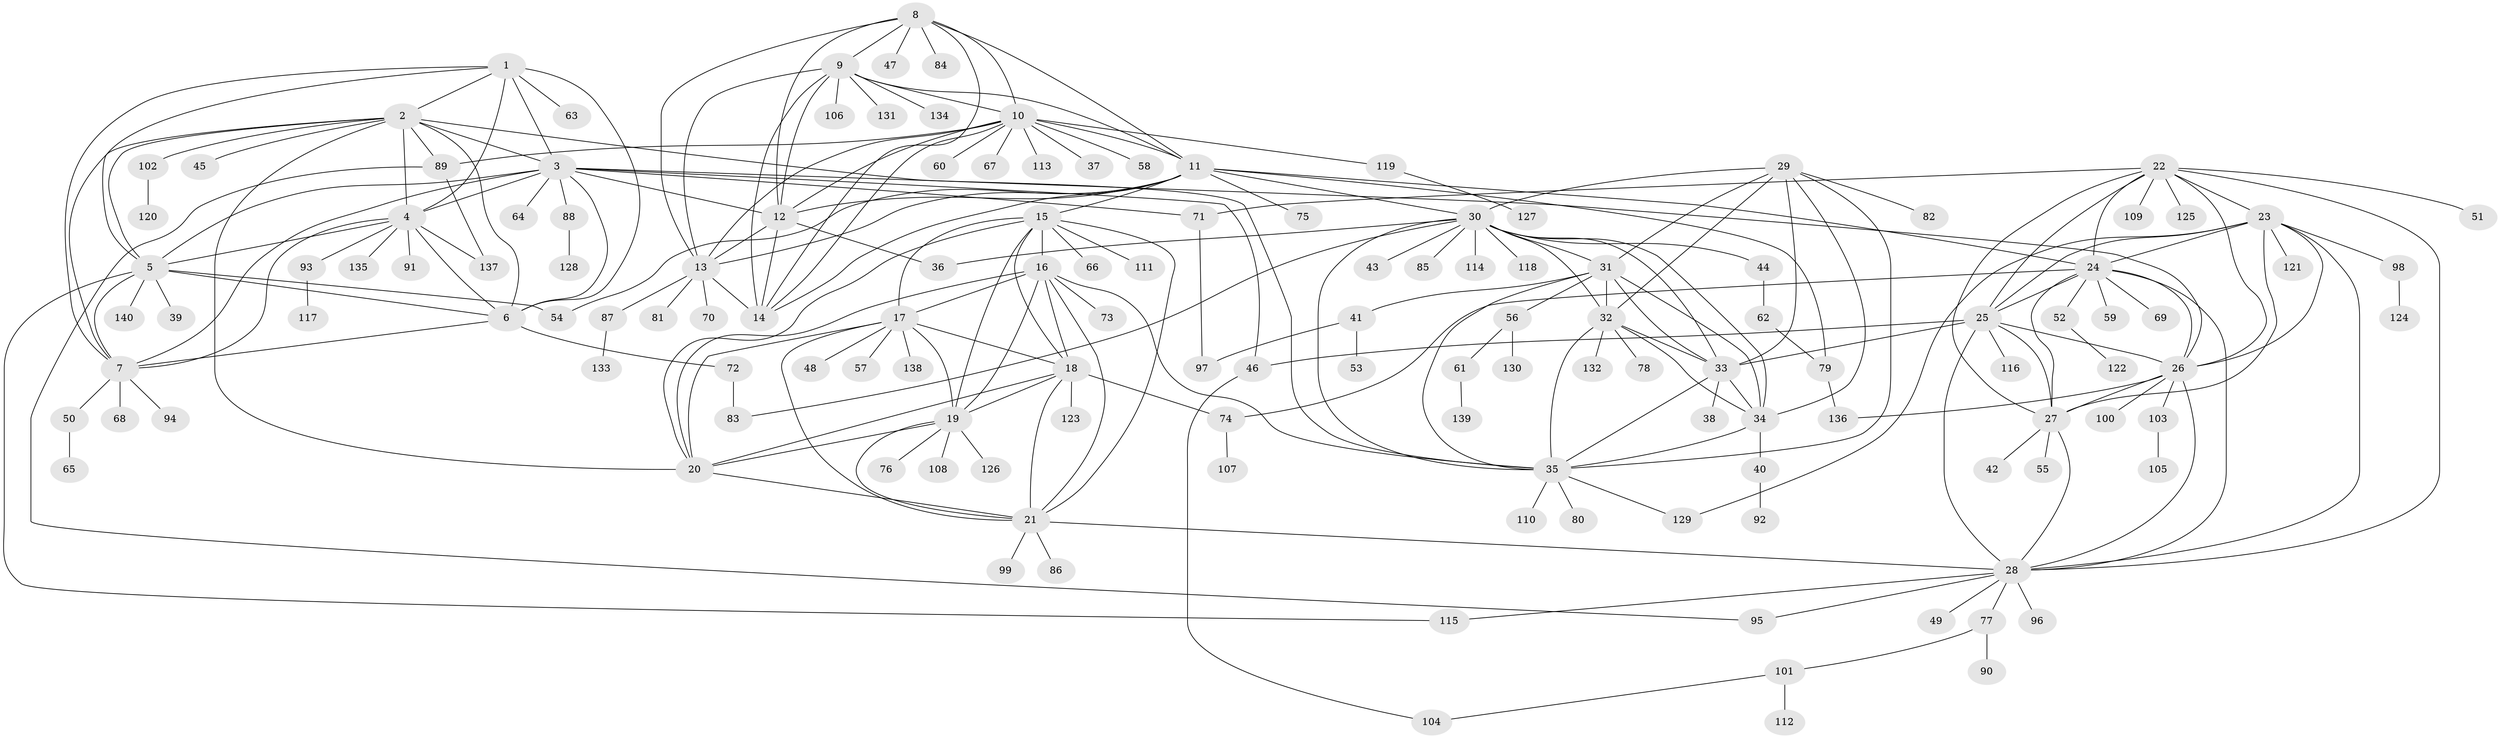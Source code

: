 // coarse degree distribution, {6: 0.08771929824561403, 9: 0.08771929824561403, 10: 0.07017543859649122, 8: 0.10526315789473684, 7: 0.05263157894736842, 5: 0.07017543859649122, 2: 0.19298245614035087, 1: 0.2631578947368421, 3: 0.05263157894736842, 4: 0.017543859649122806}
// Generated by graph-tools (version 1.1) at 2025/52/03/04/25 22:52:45]
// undirected, 140 vertices, 235 edges
graph export_dot {
  node [color=gray90,style=filled];
  1;
  2;
  3;
  4;
  5;
  6;
  7;
  8;
  9;
  10;
  11;
  12;
  13;
  14;
  15;
  16;
  17;
  18;
  19;
  20;
  21;
  22;
  23;
  24;
  25;
  26;
  27;
  28;
  29;
  30;
  31;
  32;
  33;
  34;
  35;
  36;
  37;
  38;
  39;
  40;
  41;
  42;
  43;
  44;
  45;
  46;
  47;
  48;
  49;
  50;
  51;
  52;
  53;
  54;
  55;
  56;
  57;
  58;
  59;
  60;
  61;
  62;
  63;
  64;
  65;
  66;
  67;
  68;
  69;
  70;
  71;
  72;
  73;
  74;
  75;
  76;
  77;
  78;
  79;
  80;
  81;
  82;
  83;
  84;
  85;
  86;
  87;
  88;
  89;
  90;
  91;
  92;
  93;
  94;
  95;
  96;
  97;
  98;
  99;
  100;
  101;
  102;
  103;
  104;
  105;
  106;
  107;
  108;
  109;
  110;
  111;
  112;
  113;
  114;
  115;
  116;
  117;
  118;
  119;
  120;
  121;
  122;
  123;
  124;
  125;
  126;
  127;
  128;
  129;
  130;
  131;
  132;
  133;
  134;
  135;
  136;
  137;
  138;
  139;
  140;
  1 -- 2;
  1 -- 3;
  1 -- 4;
  1 -- 5;
  1 -- 6;
  1 -- 7;
  1 -- 63;
  2 -- 3;
  2 -- 4;
  2 -- 5;
  2 -- 6;
  2 -- 7;
  2 -- 20;
  2 -- 35;
  2 -- 45;
  2 -- 89;
  2 -- 102;
  3 -- 4;
  3 -- 5;
  3 -- 6;
  3 -- 7;
  3 -- 12;
  3 -- 26;
  3 -- 46;
  3 -- 64;
  3 -- 71;
  3 -- 88;
  4 -- 5;
  4 -- 6;
  4 -- 7;
  4 -- 91;
  4 -- 93;
  4 -- 135;
  4 -- 137;
  5 -- 6;
  5 -- 7;
  5 -- 39;
  5 -- 54;
  5 -- 115;
  5 -- 140;
  6 -- 7;
  6 -- 72;
  7 -- 50;
  7 -- 68;
  7 -- 94;
  8 -- 9;
  8 -- 10;
  8 -- 11;
  8 -- 12;
  8 -- 13;
  8 -- 14;
  8 -- 47;
  8 -- 84;
  9 -- 10;
  9 -- 11;
  9 -- 12;
  9 -- 13;
  9 -- 14;
  9 -- 106;
  9 -- 131;
  9 -- 134;
  10 -- 11;
  10 -- 12;
  10 -- 13;
  10 -- 14;
  10 -- 37;
  10 -- 58;
  10 -- 60;
  10 -- 67;
  10 -- 89;
  10 -- 113;
  10 -- 119;
  11 -- 12;
  11 -- 13;
  11 -- 14;
  11 -- 15;
  11 -- 24;
  11 -- 30;
  11 -- 54;
  11 -- 75;
  11 -- 79;
  12 -- 13;
  12 -- 14;
  12 -- 36;
  13 -- 14;
  13 -- 70;
  13 -- 81;
  13 -- 87;
  15 -- 16;
  15 -- 17;
  15 -- 18;
  15 -- 19;
  15 -- 20;
  15 -- 21;
  15 -- 66;
  15 -- 111;
  16 -- 17;
  16 -- 18;
  16 -- 19;
  16 -- 20;
  16 -- 21;
  16 -- 35;
  16 -- 73;
  17 -- 18;
  17 -- 19;
  17 -- 20;
  17 -- 21;
  17 -- 48;
  17 -- 57;
  17 -- 138;
  18 -- 19;
  18 -- 20;
  18 -- 21;
  18 -- 74;
  18 -- 123;
  19 -- 20;
  19 -- 21;
  19 -- 76;
  19 -- 108;
  19 -- 126;
  20 -- 21;
  21 -- 28;
  21 -- 86;
  21 -- 99;
  22 -- 23;
  22 -- 24;
  22 -- 25;
  22 -- 26;
  22 -- 27;
  22 -- 28;
  22 -- 51;
  22 -- 71;
  22 -- 109;
  22 -- 125;
  23 -- 24;
  23 -- 25;
  23 -- 26;
  23 -- 27;
  23 -- 28;
  23 -- 98;
  23 -- 121;
  23 -- 129;
  24 -- 25;
  24 -- 26;
  24 -- 27;
  24 -- 28;
  24 -- 52;
  24 -- 59;
  24 -- 69;
  24 -- 74;
  25 -- 26;
  25 -- 27;
  25 -- 28;
  25 -- 33;
  25 -- 46;
  25 -- 116;
  26 -- 27;
  26 -- 28;
  26 -- 100;
  26 -- 103;
  26 -- 136;
  27 -- 28;
  27 -- 42;
  27 -- 55;
  28 -- 49;
  28 -- 77;
  28 -- 95;
  28 -- 96;
  28 -- 115;
  29 -- 30;
  29 -- 31;
  29 -- 32;
  29 -- 33;
  29 -- 34;
  29 -- 35;
  29 -- 82;
  30 -- 31;
  30 -- 32;
  30 -- 33;
  30 -- 34;
  30 -- 35;
  30 -- 36;
  30 -- 43;
  30 -- 44;
  30 -- 83;
  30 -- 85;
  30 -- 114;
  30 -- 118;
  31 -- 32;
  31 -- 33;
  31 -- 34;
  31 -- 35;
  31 -- 41;
  31 -- 56;
  32 -- 33;
  32 -- 34;
  32 -- 35;
  32 -- 78;
  32 -- 132;
  33 -- 34;
  33 -- 35;
  33 -- 38;
  34 -- 35;
  34 -- 40;
  35 -- 80;
  35 -- 110;
  35 -- 129;
  40 -- 92;
  41 -- 53;
  41 -- 97;
  44 -- 62;
  46 -- 104;
  50 -- 65;
  52 -- 122;
  56 -- 61;
  56 -- 130;
  61 -- 139;
  62 -- 79;
  71 -- 97;
  72 -- 83;
  74 -- 107;
  77 -- 90;
  77 -- 101;
  79 -- 136;
  87 -- 133;
  88 -- 128;
  89 -- 95;
  89 -- 137;
  93 -- 117;
  98 -- 124;
  101 -- 104;
  101 -- 112;
  102 -- 120;
  103 -- 105;
  119 -- 127;
}
